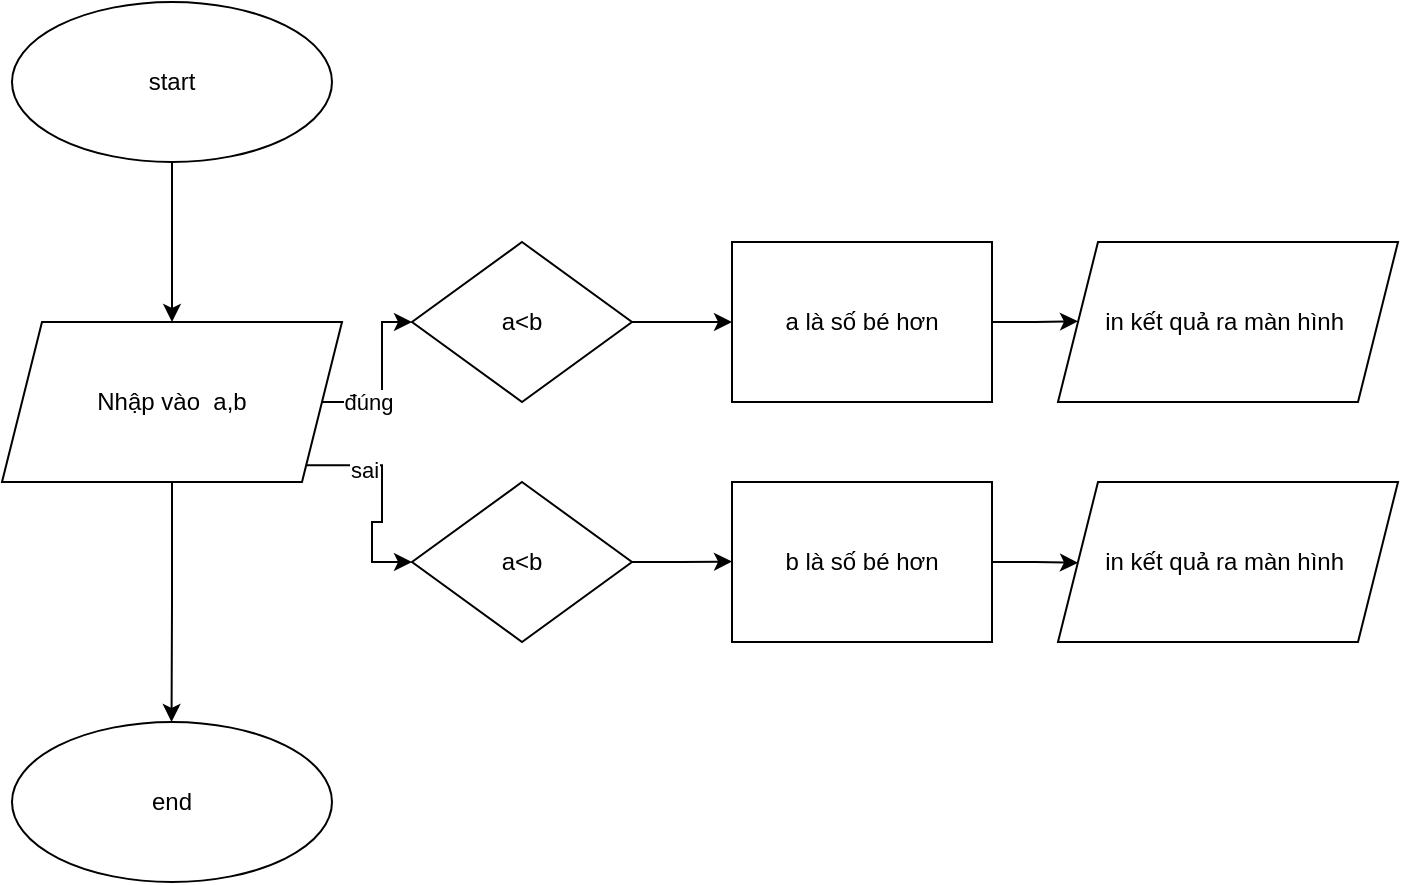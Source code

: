 <mxfile version="26.2.13" pages="4">
  <diagram name="Trang-1" id="KdP4MZPXBrI1FLs72im-">
    <mxGraphModel dx="1275" dy="718" grid="1" gridSize="10" guides="1" tooltips="1" connect="1" arrows="1" fold="1" page="1" pageScale="1" pageWidth="1169" pageHeight="1654" math="0" shadow="0">
      <root>
        <mxCell id="0" />
        <mxCell id="1" parent="0" />
        <mxCell id="UKlhcMxwEsxBg01EqykA-4" style="edgeStyle=orthogonalEdgeStyle;rounded=0;orthogonalLoop=1;jettySize=auto;html=1;exitX=0.5;exitY=1;exitDx=0;exitDy=0;" edge="1" parent="1" source="UKlhcMxwEsxBg01EqykA-2">
          <mxGeometry relative="1" as="geometry">
            <mxPoint x="357" y="280" as="targetPoint" />
          </mxGeometry>
        </mxCell>
        <mxCell id="UKlhcMxwEsxBg01EqykA-2" value="start" style="ellipse;whiteSpace=wrap;html=1;" vertex="1" parent="1">
          <mxGeometry x="277" y="120" width="160" height="80" as="geometry" />
        </mxCell>
        <mxCell id="UKlhcMxwEsxBg01EqykA-20" style="edgeStyle=orthogonalEdgeStyle;rounded=0;orthogonalLoop=1;jettySize=auto;html=1;exitX=1;exitY=0.5;exitDx=0;exitDy=0;entryX=0;entryY=0.5;entryDx=0;entryDy=0;" edge="1" parent="1" source="UKlhcMxwEsxBg01EqykA-5" target="UKlhcMxwEsxBg01EqykA-7">
          <mxGeometry relative="1" as="geometry" />
        </mxCell>
        <mxCell id="UKlhcMxwEsxBg01EqykA-21" value="đúng" style="edgeLabel;html=1;align=center;verticalAlign=middle;resizable=0;points=[];" vertex="1" connectable="0" parent="UKlhcMxwEsxBg01EqykA-20">
          <mxGeometry x="-0.472" relative="1" as="geometry">
            <mxPoint as="offset" />
          </mxGeometry>
        </mxCell>
        <mxCell id="UKlhcMxwEsxBg01EqykA-28" style="edgeStyle=orthogonalEdgeStyle;rounded=0;orthogonalLoop=1;jettySize=auto;html=1;exitX=1;exitY=1;exitDx=0;exitDy=0;entryX=0;entryY=0.5;entryDx=0;entryDy=0;" edge="1" parent="1" source="UKlhcMxwEsxBg01EqykA-5" target="UKlhcMxwEsxBg01EqykA-27">
          <mxGeometry relative="1" as="geometry" />
        </mxCell>
        <mxCell id="UKlhcMxwEsxBg01EqykA-29" value="sai" style="edgeLabel;html=1;align=center;verticalAlign=middle;resizable=0;points=[];" vertex="1" connectable="0" parent="UKlhcMxwEsxBg01EqykA-28">
          <mxGeometry x="-0.487" y="-2" relative="1" as="geometry">
            <mxPoint as="offset" />
          </mxGeometry>
        </mxCell>
        <mxCell id="UKlhcMxwEsxBg01EqykA-37" style="edgeStyle=orthogonalEdgeStyle;rounded=0;orthogonalLoop=1;jettySize=auto;html=1;exitX=0.5;exitY=1;exitDx=0;exitDy=0;" edge="1" parent="1" source="UKlhcMxwEsxBg01EqykA-5">
          <mxGeometry relative="1" as="geometry">
            <mxPoint x="356.765" y="480" as="targetPoint" />
          </mxGeometry>
        </mxCell>
        <mxCell id="UKlhcMxwEsxBg01EqykA-5" value="Nhập vào&amp;nbsp; a,b" style="shape=parallelogram;perimeter=parallelogramPerimeter;whiteSpace=wrap;html=1;fixedSize=1;" vertex="1" parent="1">
          <mxGeometry x="272" y="280" width="170" height="80" as="geometry" />
        </mxCell>
        <mxCell id="UKlhcMxwEsxBg01EqykA-11" style="edgeStyle=orthogonalEdgeStyle;rounded=0;orthogonalLoop=1;jettySize=auto;html=1;exitX=1;exitY=0.5;exitDx=0;exitDy=0;" edge="1" parent="1" source="UKlhcMxwEsxBg01EqykA-7" target="UKlhcMxwEsxBg01EqykA-12">
          <mxGeometry relative="1" as="geometry">
            <mxPoint x="607" y="320.455" as="targetPoint" />
          </mxGeometry>
        </mxCell>
        <mxCell id="UKlhcMxwEsxBg01EqykA-7" value="a&amp;lt;b" style="rhombus;whiteSpace=wrap;html=1;" vertex="1" parent="1">
          <mxGeometry x="477" y="240" width="110" height="80" as="geometry" />
        </mxCell>
        <mxCell id="UKlhcMxwEsxBg01EqykA-34" style="edgeStyle=orthogonalEdgeStyle;rounded=0;orthogonalLoop=1;jettySize=auto;html=1;exitX=1;exitY=0.5;exitDx=0;exitDy=0;" edge="1" parent="1" source="UKlhcMxwEsxBg01EqykA-12">
          <mxGeometry relative="1" as="geometry">
            <mxPoint x="767.286" y="280.143" as="targetPoint" />
          </mxGeometry>
        </mxCell>
        <mxCell id="UKlhcMxwEsxBg01EqykA-35" style="edgeStyle=orthogonalEdgeStyle;rounded=0;orthogonalLoop=1;jettySize=auto;html=1;exitX=1;exitY=0.5;exitDx=0;exitDy=0;" edge="1" parent="1" source="UKlhcMxwEsxBg01EqykA-12">
          <mxGeometry relative="1" as="geometry">
            <mxPoint x="810" y="279.667" as="targetPoint" />
          </mxGeometry>
        </mxCell>
        <mxCell id="UKlhcMxwEsxBg01EqykA-12" value="a là số bé hơn" style="rounded=0;whiteSpace=wrap;html=1;" vertex="1" parent="1">
          <mxGeometry x="637" y="240" width="130" height="80" as="geometry" />
        </mxCell>
        <mxCell id="UKlhcMxwEsxBg01EqykA-30" style="edgeStyle=orthogonalEdgeStyle;rounded=0;orthogonalLoop=1;jettySize=auto;html=1;exitX=1;exitY=0.5;exitDx=0;exitDy=0;" edge="1" parent="1" source="UKlhcMxwEsxBg01EqykA-27">
          <mxGeometry relative="1" as="geometry">
            <mxPoint x="637" y="399.762" as="targetPoint" />
          </mxGeometry>
        </mxCell>
        <mxCell id="UKlhcMxwEsxBg01EqykA-27" value="a&amp;lt;b" style="rhombus;whiteSpace=wrap;html=1;" vertex="1" parent="1">
          <mxGeometry x="477" y="360" width="110" height="80" as="geometry" />
        </mxCell>
        <mxCell id="UKlhcMxwEsxBg01EqykA-39" style="edgeStyle=orthogonalEdgeStyle;rounded=0;orthogonalLoop=1;jettySize=auto;html=1;exitX=1;exitY=0.5;exitDx=0;exitDy=0;" edge="1" parent="1" source="UKlhcMxwEsxBg01EqykA-31">
          <mxGeometry relative="1" as="geometry">
            <mxPoint x="810" y="400.412" as="targetPoint" />
          </mxGeometry>
        </mxCell>
        <mxCell id="UKlhcMxwEsxBg01EqykA-31" value="b là số bé hơn" style="rounded=0;whiteSpace=wrap;html=1;" vertex="1" parent="1">
          <mxGeometry x="637" y="360" width="130" height="80" as="geometry" />
        </mxCell>
        <mxCell id="UKlhcMxwEsxBg01EqykA-36" value="in kết quả ra màn hình&amp;nbsp;" style="shape=parallelogram;perimeter=parallelogramPerimeter;whiteSpace=wrap;html=1;fixedSize=1;" vertex="1" parent="1">
          <mxGeometry x="800" y="240" width="170" height="80" as="geometry" />
        </mxCell>
        <mxCell id="UKlhcMxwEsxBg01EqykA-38" value="end" style="ellipse;whiteSpace=wrap;html=1;" vertex="1" parent="1">
          <mxGeometry x="277" y="480" width="160" height="80" as="geometry" />
        </mxCell>
        <mxCell id="UKlhcMxwEsxBg01EqykA-40" value="in kết quả ra màn hình&amp;nbsp;" style="shape=parallelogram;perimeter=parallelogramPerimeter;whiteSpace=wrap;html=1;fixedSize=1;" vertex="1" parent="1">
          <mxGeometry x="800" y="360" width="170" height="80" as="geometry" />
        </mxCell>
      </root>
    </mxGraphModel>
  </diagram>
  <diagram id="oGEldYr9rMfgV83l8jLY" name="Trang-2">
    <mxGraphModel dx="1658" dy="934" grid="1" gridSize="10" guides="1" tooltips="1" connect="1" arrows="1" fold="1" page="1" pageScale="1" pageWidth="1169" pageHeight="1654" math="0" shadow="0">
      <root>
        <mxCell id="0" />
        <mxCell id="1" parent="0" />
        <mxCell id="I80GfJ270Cuhcyg7jY_--2" style="edgeStyle=orthogonalEdgeStyle;rounded=0;orthogonalLoop=1;jettySize=auto;html=1;exitX=0.5;exitY=1;exitDx=0;exitDy=0;" edge="1" parent="1" source="I80GfJ270Cuhcyg7jY_--1">
          <mxGeometry relative="1" as="geometry">
            <mxPoint x="520.333" y="440" as="targetPoint" />
          </mxGeometry>
        </mxCell>
        <mxCell id="I80GfJ270Cuhcyg7jY_--1" value="start" style="ellipse;whiteSpace=wrap;html=1;" vertex="1" parent="1">
          <mxGeometry x="440" y="280" width="160" height="80" as="geometry" />
        </mxCell>
        <mxCell id="9-HuHL3pTZjDwjYB1JFv-2" style="edgeStyle=orthogonalEdgeStyle;rounded=0;orthogonalLoop=1;jettySize=auto;html=1;exitX=1;exitY=0.5;exitDx=0;exitDy=0;" edge="1" parent="1" source="9-HuHL3pTZjDwjYB1JFv-1">
          <mxGeometry relative="1" as="geometry">
            <mxPoint x="640" y="479.667" as="targetPoint" />
          </mxGeometry>
        </mxCell>
        <mxCell id="ozPCV1_HubHqo3M6jHKB-5" style="edgeStyle=orthogonalEdgeStyle;rounded=0;orthogonalLoop=1;jettySize=auto;html=1;exitX=0.5;exitY=1;exitDx=0;exitDy=0;" edge="1" parent="1" source="9-HuHL3pTZjDwjYB1JFv-1">
          <mxGeometry relative="1" as="geometry">
            <mxPoint x="520.25" y="650" as="targetPoint" />
          </mxGeometry>
        </mxCell>
        <mxCell id="9-HuHL3pTZjDwjYB1JFv-1" value="Nhập vào n" style="shape=parallelogram;perimeter=parallelogramPerimeter;whiteSpace=wrap;html=1;fixedSize=1;" vertex="1" parent="1">
          <mxGeometry x="440" y="440" width="160" height="80" as="geometry" />
        </mxCell>
        <mxCell id="9-HuHL3pTZjDwjYB1JFv-6" style="edgeStyle=orthogonalEdgeStyle;rounded=0;orthogonalLoop=1;jettySize=auto;html=1;exitX=1;exitY=0.5;exitDx=0;exitDy=0;" edge="1" parent="1" source="9-HuHL3pTZjDwjYB1JFv-4">
          <mxGeometry relative="1" as="geometry">
            <mxPoint x="800" y="479.667" as="targetPoint" />
          </mxGeometry>
        </mxCell>
        <mxCell id="9-HuHL3pTZjDwjYB1JFv-8" value="yes" style="edgeLabel;html=1;align=center;verticalAlign=middle;resizable=0;points=[];" vertex="1" connectable="0" parent="9-HuHL3pTZjDwjYB1JFv-6">
          <mxGeometry x="-0.12" relative="1" as="geometry">
            <mxPoint as="offset" />
          </mxGeometry>
        </mxCell>
        <mxCell id="9-HuHL3pTZjDwjYB1JFv-9" style="rounded=0;orthogonalLoop=1;jettySize=auto;html=1;exitX=1;exitY=1;exitDx=0;exitDy=0;elbow=vertical;" edge="1" parent="1" source="9-HuHL3pTZjDwjYB1JFv-4" target="9-HuHL3pTZjDwjYB1JFv-11">
          <mxGeometry relative="1" as="geometry">
            <mxPoint x="800" y="560" as="targetPoint" />
          </mxGeometry>
        </mxCell>
        <mxCell id="9-HuHL3pTZjDwjYB1JFv-10" value="no" style="edgeLabel;html=1;align=center;verticalAlign=middle;resizable=0;points=[];" vertex="1" connectable="0" parent="9-HuHL3pTZjDwjYB1JFv-9">
          <mxGeometry x="-0.2" relative="1" as="geometry">
            <mxPoint as="offset" />
          </mxGeometry>
        </mxCell>
        <mxCell id="9-HuHL3pTZjDwjYB1JFv-4" value="n%2" style="rounded=0;whiteSpace=wrap;html=1;" vertex="1" parent="1">
          <mxGeometry x="640" y="440" width="120" height="80" as="geometry" />
        </mxCell>
        <mxCell id="ozPCV1_HubHqo3M6jHKB-2" style="edgeStyle=orthogonalEdgeStyle;rounded=0;orthogonalLoop=1;jettySize=auto;html=1;exitX=1;exitY=0.5;exitDx=0;exitDy=0;" edge="1" parent="1" source="9-HuHL3pTZjDwjYB1JFv-7">
          <mxGeometry relative="1" as="geometry">
            <mxPoint x="930" y="479.579" as="targetPoint" />
          </mxGeometry>
        </mxCell>
        <mxCell id="9-HuHL3pTZjDwjYB1JFv-7" value="n%2==0" style="rhombus;whiteSpace=wrap;html=1;" vertex="1" parent="1">
          <mxGeometry x="800" y="440" width="90" height="80" as="geometry" />
        </mxCell>
        <mxCell id="ozPCV1_HubHqo3M6jHKB-3" style="edgeStyle=orthogonalEdgeStyle;rounded=0;orthogonalLoop=1;jettySize=auto;html=1;exitX=1;exitY=0.5;exitDx=0;exitDy=0;" edge="1" parent="1" source="9-HuHL3pTZjDwjYB1JFv-11">
          <mxGeometry relative="1" as="geometry">
            <mxPoint x="920" y="599.579" as="targetPoint" />
          </mxGeometry>
        </mxCell>
        <mxCell id="9-HuHL3pTZjDwjYB1JFv-11" value="n%2==0" style="rhombus;whiteSpace=wrap;html=1;" vertex="1" parent="1">
          <mxGeometry x="805" y="560" width="80" height="80" as="geometry" />
        </mxCell>
        <mxCell id="ozPCV1_HubHqo3M6jHKB-1" value="in ra số chẵn" style="shape=parallelogram;perimeter=parallelogramPerimeter;whiteSpace=wrap;html=1;fixedSize=1;" vertex="1" parent="1">
          <mxGeometry x="920" y="440" width="140" height="80" as="geometry" />
        </mxCell>
        <mxCell id="ozPCV1_HubHqo3M6jHKB-4" value="in ra số lẻ" style="shape=parallelogram;perimeter=parallelogramPerimeter;whiteSpace=wrap;html=1;fixedSize=1;" vertex="1" parent="1">
          <mxGeometry x="910" y="560" width="140" height="80" as="geometry" />
        </mxCell>
        <mxCell id="ozPCV1_HubHqo3M6jHKB-7" value="end" style="ellipse;whiteSpace=wrap;html=1;" vertex="1" parent="1">
          <mxGeometry x="440" y="650" width="160" height="80" as="geometry" />
        </mxCell>
      </root>
    </mxGraphModel>
  </diagram>
  <diagram id="rnyqIWs_Cf4sCDWxG3kA" name="Trang-3">
    <mxGraphModel dx="1507" dy="849" grid="1" gridSize="10" guides="1" tooltips="1" connect="1" arrows="1" fold="1" page="1" pageScale="1" pageWidth="1169" pageHeight="1654" math="0" shadow="0">
      <root>
        <mxCell id="0" />
        <mxCell id="1" parent="0" />
        <mxCell id="L2ec6S6OeMg1dpHUttvI-2" style="edgeStyle=orthogonalEdgeStyle;rounded=0;orthogonalLoop=1;jettySize=auto;html=1;exitX=0.5;exitY=1;exitDx=0;exitDy=0;" edge="1" parent="1" source="L2ec6S6OeMg1dpHUttvI-1">
          <mxGeometry relative="1" as="geometry">
            <mxPoint x="439.87" y="320" as="targetPoint" />
          </mxGeometry>
        </mxCell>
        <mxCell id="L2ec6S6OeMg1dpHUttvI-1" value="start" style="ellipse;whiteSpace=wrap;html=1;" vertex="1" parent="1">
          <mxGeometry x="360" y="160" width="160" height="80" as="geometry" />
        </mxCell>
        <mxCell id="zE46w6w8-HFvYd_pWUqw-2" style="edgeStyle=orthogonalEdgeStyle;rounded=0;orthogonalLoop=1;jettySize=auto;html=1;exitX=1;exitY=0.5;exitDx=0;exitDy=0;" edge="1" parent="1" source="zE46w6w8-HFvYd_pWUqw-1">
          <mxGeometry relative="1" as="geometry">
            <mxPoint x="560" y="359.889" as="targetPoint" />
          </mxGeometry>
        </mxCell>
        <mxCell id="fO1rJDT8_ZfZle3qVGCd-3" style="edgeStyle=orthogonalEdgeStyle;rounded=0;orthogonalLoop=1;jettySize=auto;html=1;exitX=0.5;exitY=1;exitDx=0;exitDy=0;" edge="1" parent="1" source="zE46w6w8-HFvYd_pWUqw-1">
          <mxGeometry relative="1" as="geometry">
            <mxPoint x="440.111" y="480" as="targetPoint" />
          </mxGeometry>
        </mxCell>
        <mxCell id="zE46w6w8-HFvYd_pWUqw-1" value="Nhập vào num1,num2" style="shape=parallelogram;perimeter=parallelogramPerimeter;whiteSpace=wrap;html=1;fixedSize=1;" vertex="1" parent="1">
          <mxGeometry x="360" y="320" width="160" height="80" as="geometry" />
        </mxCell>
        <mxCell id="fO1rJDT8_ZfZle3qVGCd-2" style="edgeStyle=orthogonalEdgeStyle;rounded=0;orthogonalLoop=1;jettySize=auto;html=1;exitX=1;exitY=0.5;exitDx=0;exitDy=0;" edge="1" parent="1" source="zE46w6w8-HFvYd_pWUqw-3">
          <mxGeometry relative="1" as="geometry">
            <mxPoint x="720" y="359.889" as="targetPoint" />
          </mxGeometry>
        </mxCell>
        <mxCell id="zE46w6w8-HFvYd_pWUqw-3" value="total=num1+num2" style="rounded=0;whiteSpace=wrap;html=1;" vertex="1" parent="1">
          <mxGeometry x="560" y="320" width="120" height="80" as="geometry" />
        </mxCell>
        <mxCell id="fO1rJDT8_ZfZle3qVGCd-1" value="Hiển thị tổng ra màn hình" style="shape=parallelogram;perimeter=parallelogramPerimeter;whiteSpace=wrap;html=1;fixedSize=1;" vertex="1" parent="1">
          <mxGeometry x="710" y="320" width="170" height="80" as="geometry" />
        </mxCell>
        <mxCell id="fO1rJDT8_ZfZle3qVGCd-4" value="End" style="ellipse;whiteSpace=wrap;html=1;" vertex="1" parent="1">
          <mxGeometry x="360" y="480" width="160" height="80" as="geometry" />
        </mxCell>
      </root>
    </mxGraphModel>
  </diagram>
  <diagram id="nHwvN2rSXZ4LbpShoUt8" name="Trang-4">
    <mxGraphModel dx="829" dy="467" grid="1" gridSize="10" guides="1" tooltips="1" connect="1" arrows="1" fold="1" page="1" pageScale="1" pageWidth="1169" pageHeight="1654" math="0" shadow="0">
      <root>
        <mxCell id="0" />
        <mxCell id="1" parent="0" />
        <mxCell id="_nlHf4mMULwU0o5nViI1-2" style="edgeStyle=orthogonalEdgeStyle;rounded=0;orthogonalLoop=1;jettySize=auto;html=1;exitX=0.5;exitY=1;exitDx=0;exitDy=0;" edge="1" parent="1" source="_nlHf4mMULwU0o5nViI1-1">
          <mxGeometry relative="1" as="geometry">
            <mxPoint x="440" y="360" as="targetPoint" />
          </mxGeometry>
        </mxCell>
        <mxCell id="_nlHf4mMULwU0o5nViI1-1" value="Start" style="ellipse;whiteSpace=wrap;html=1;" vertex="1" parent="1">
          <mxGeometry x="360" y="200" width="160" height="80" as="geometry" />
        </mxCell>
        <mxCell id="_nlHf4mMULwU0o5nViI1-4" style="edgeStyle=orthogonalEdgeStyle;rounded=0;orthogonalLoop=1;jettySize=auto;html=1;exitX=1;exitY=0.5;exitDx=0;exitDy=0;" edge="1" parent="1" source="_nlHf4mMULwU0o5nViI1-3">
          <mxGeometry relative="1" as="geometry">
            <mxPoint x="560" y="400" as="targetPoint" />
          </mxGeometry>
        </mxCell>
        <mxCell id="_nlHf4mMULwU0o5nViI1-7" value="đúng" style="edgeLabel;html=1;align=center;verticalAlign=middle;resizable=0;points=[];" vertex="1" connectable="0" parent="_nlHf4mMULwU0o5nViI1-4">
          <mxGeometry x="-0.089" y="-1" relative="1" as="geometry">
            <mxPoint x="4" as="offset" />
          </mxGeometry>
        </mxCell>
        <mxCell id="_nlHf4mMULwU0o5nViI1-9" style="rounded=0;orthogonalLoop=1;jettySize=auto;html=1;exitX=1;exitY=1;exitDx=0;exitDy=0;entryX=0;entryY=0.5;entryDx=0;entryDy=0;" edge="1" parent="1" source="_nlHf4mMULwU0o5nViI1-3" target="_nlHf4mMULwU0o5nViI1-10">
          <mxGeometry relative="1" as="geometry">
            <mxPoint x="530" y="490" as="targetPoint" />
          </mxGeometry>
        </mxCell>
        <mxCell id="_nlHf4mMULwU0o5nViI1-11" value="no" style="edgeLabel;html=1;align=center;verticalAlign=middle;resizable=0;points=[];" vertex="1" connectable="0" parent="_nlHf4mMULwU0o5nViI1-9">
          <mxGeometry x="0.005" y="2" relative="1" as="geometry">
            <mxPoint as="offset" />
          </mxGeometry>
        </mxCell>
        <mxCell id="_nlHf4mMULwU0o5nViI1-25" style="edgeStyle=orthogonalEdgeStyle;rounded=0;orthogonalLoop=1;jettySize=auto;html=1;exitX=0.5;exitY=1;exitDx=0;exitDy=0;entryX=0.5;entryY=0;entryDx=0;entryDy=0;" edge="1" parent="1" source="_nlHf4mMULwU0o5nViI1-3" target="_nlHf4mMULwU0o5nViI1-23">
          <mxGeometry relative="1" as="geometry" />
        </mxCell>
        <mxCell id="_nlHf4mMULwU0o5nViI1-3" value="Nhập điểm" style="shape=parallelogram;perimeter=parallelogramPerimeter;whiteSpace=wrap;html=1;fixedSize=1;" vertex="1" parent="1">
          <mxGeometry x="360" y="360" width="160" height="80" as="geometry" />
        </mxCell>
        <mxCell id="_nlHf4mMULwU0o5nViI1-12" style="edgeStyle=orthogonalEdgeStyle;rounded=0;orthogonalLoop=1;jettySize=auto;html=1;exitX=1;exitY=0.5;exitDx=0;exitDy=0;" edge="1" parent="1" source="_nlHf4mMULwU0o5nViI1-6" target="_nlHf4mMULwU0o5nViI1-13">
          <mxGeometry relative="1" as="geometry">
            <mxPoint x="690" y="400" as="targetPoint" />
          </mxGeometry>
        </mxCell>
        <mxCell id="_nlHf4mMULwU0o5nViI1-6" value="điểm &amp;gt; 5" style="rhombus;whiteSpace=wrap;html=1;" vertex="1" parent="1">
          <mxGeometry x="560" y="360" width="100" height="80" as="geometry" />
        </mxCell>
        <mxCell id="_nlHf4mMULwU0o5nViI1-14" style="edgeStyle=orthogonalEdgeStyle;rounded=0;orthogonalLoop=1;jettySize=auto;html=1;exitX=1;exitY=0.5;exitDx=0;exitDy=0;" edge="1" parent="1" source="_nlHf4mMULwU0o5nViI1-10">
          <mxGeometry relative="1" as="geometry">
            <mxPoint x="700" y="500" as="targetPoint" />
          </mxGeometry>
        </mxCell>
        <mxCell id="_nlHf4mMULwU0o5nViI1-10" value="điểm &amp;gt; 5" style="rhombus;whiteSpace=wrap;html=1;" vertex="1" parent="1">
          <mxGeometry x="530" y="460" width="110" height="80" as="geometry" />
        </mxCell>
        <mxCell id="_nlHf4mMULwU0o5nViI1-18" style="edgeStyle=orthogonalEdgeStyle;rounded=0;orthogonalLoop=1;jettySize=auto;html=1;exitX=1;exitY=0.5;exitDx=0;exitDy=0;" edge="1" parent="1" source="_nlHf4mMULwU0o5nViI1-13">
          <mxGeometry relative="1" as="geometry">
            <mxPoint x="860" y="400" as="targetPoint" />
          </mxGeometry>
        </mxCell>
        <mxCell id="_nlHf4mMULwU0o5nViI1-13" value="Đạt" style="rounded=0;whiteSpace=wrap;html=1;" vertex="1" parent="1">
          <mxGeometry x="700" y="360" width="120" height="80" as="geometry" />
        </mxCell>
        <mxCell id="_nlHf4mMULwU0o5nViI1-20" style="edgeStyle=orthogonalEdgeStyle;rounded=0;orthogonalLoop=1;jettySize=auto;html=1;exitX=1;exitY=0.5;exitDx=0;exitDy=0;" edge="1" parent="1" source="_nlHf4mMULwU0o5nViI1-15">
          <mxGeometry relative="1" as="geometry">
            <mxPoint x="860" y="505" as="targetPoint" />
          </mxGeometry>
        </mxCell>
        <mxCell id="_nlHf4mMULwU0o5nViI1-15" value="Không đạt" style="rounded=0;whiteSpace=wrap;html=1;" vertex="1" parent="1">
          <mxGeometry x="700" y="470" width="120" height="70" as="geometry" />
        </mxCell>
        <mxCell id="_nlHf4mMULwU0o5nViI1-19" value="&#xa;&lt;span style=&quot;color: rgb(0, 0, 0); font-family: Helvetica; font-size: 12px; font-style: normal; font-variant-ligatures: normal; font-variant-caps: normal; font-weight: 400; letter-spacing: normal; orphans: 2; text-align: center; text-indent: 0px; text-transform: none; widows: 2; word-spacing: 0px; -webkit-text-stroke-width: 0px; white-space: normal; background-color: rgb(236, 236, 236); text-decoration-thickness: initial; text-decoration-style: initial; text-decoration-color: initial; display: inline !important; float: none;&quot;&gt;Hiển thị xếp loại&lt;/span&gt;&#xa;&#xa;" style="shape=parallelogram;perimeter=parallelogramPerimeter;whiteSpace=wrap;html=1;fixedSize=1;" vertex="1" parent="1">
          <mxGeometry x="850" y="360" width="130" height="80" as="geometry" />
        </mxCell>
        <mxCell id="_nlHf4mMULwU0o5nViI1-21" value="&#xa;&lt;span style=&quot;color: rgb(0, 0, 0); font-family: Helvetica; font-size: 12px; font-style: normal; font-variant-ligatures: normal; font-variant-caps: normal; font-weight: 400; letter-spacing: normal; orphans: 2; text-align: center; text-indent: 0px; text-transform: none; widows: 2; word-spacing: 0px; -webkit-text-stroke-width: 0px; white-space: normal; background-color: rgb(236, 236, 236); text-decoration-thickness: initial; text-decoration-style: initial; text-decoration-color: initial; display: inline !important; float: none;&quot;&gt;Hiển thị xếp loại&lt;/span&gt;&#xa;&#xa;" style="shape=parallelogram;perimeter=parallelogramPerimeter;whiteSpace=wrap;html=1;fixedSize=1;" vertex="1" parent="1">
          <mxGeometry x="850" y="465" width="130" height="80" as="geometry" />
        </mxCell>
        <mxCell id="_nlHf4mMULwU0o5nViI1-23" value="End" style="ellipse;whiteSpace=wrap;html=1;" vertex="1" parent="1">
          <mxGeometry x="360" y="560" width="160" height="80" as="geometry" />
        </mxCell>
      </root>
    </mxGraphModel>
  </diagram>
</mxfile>
